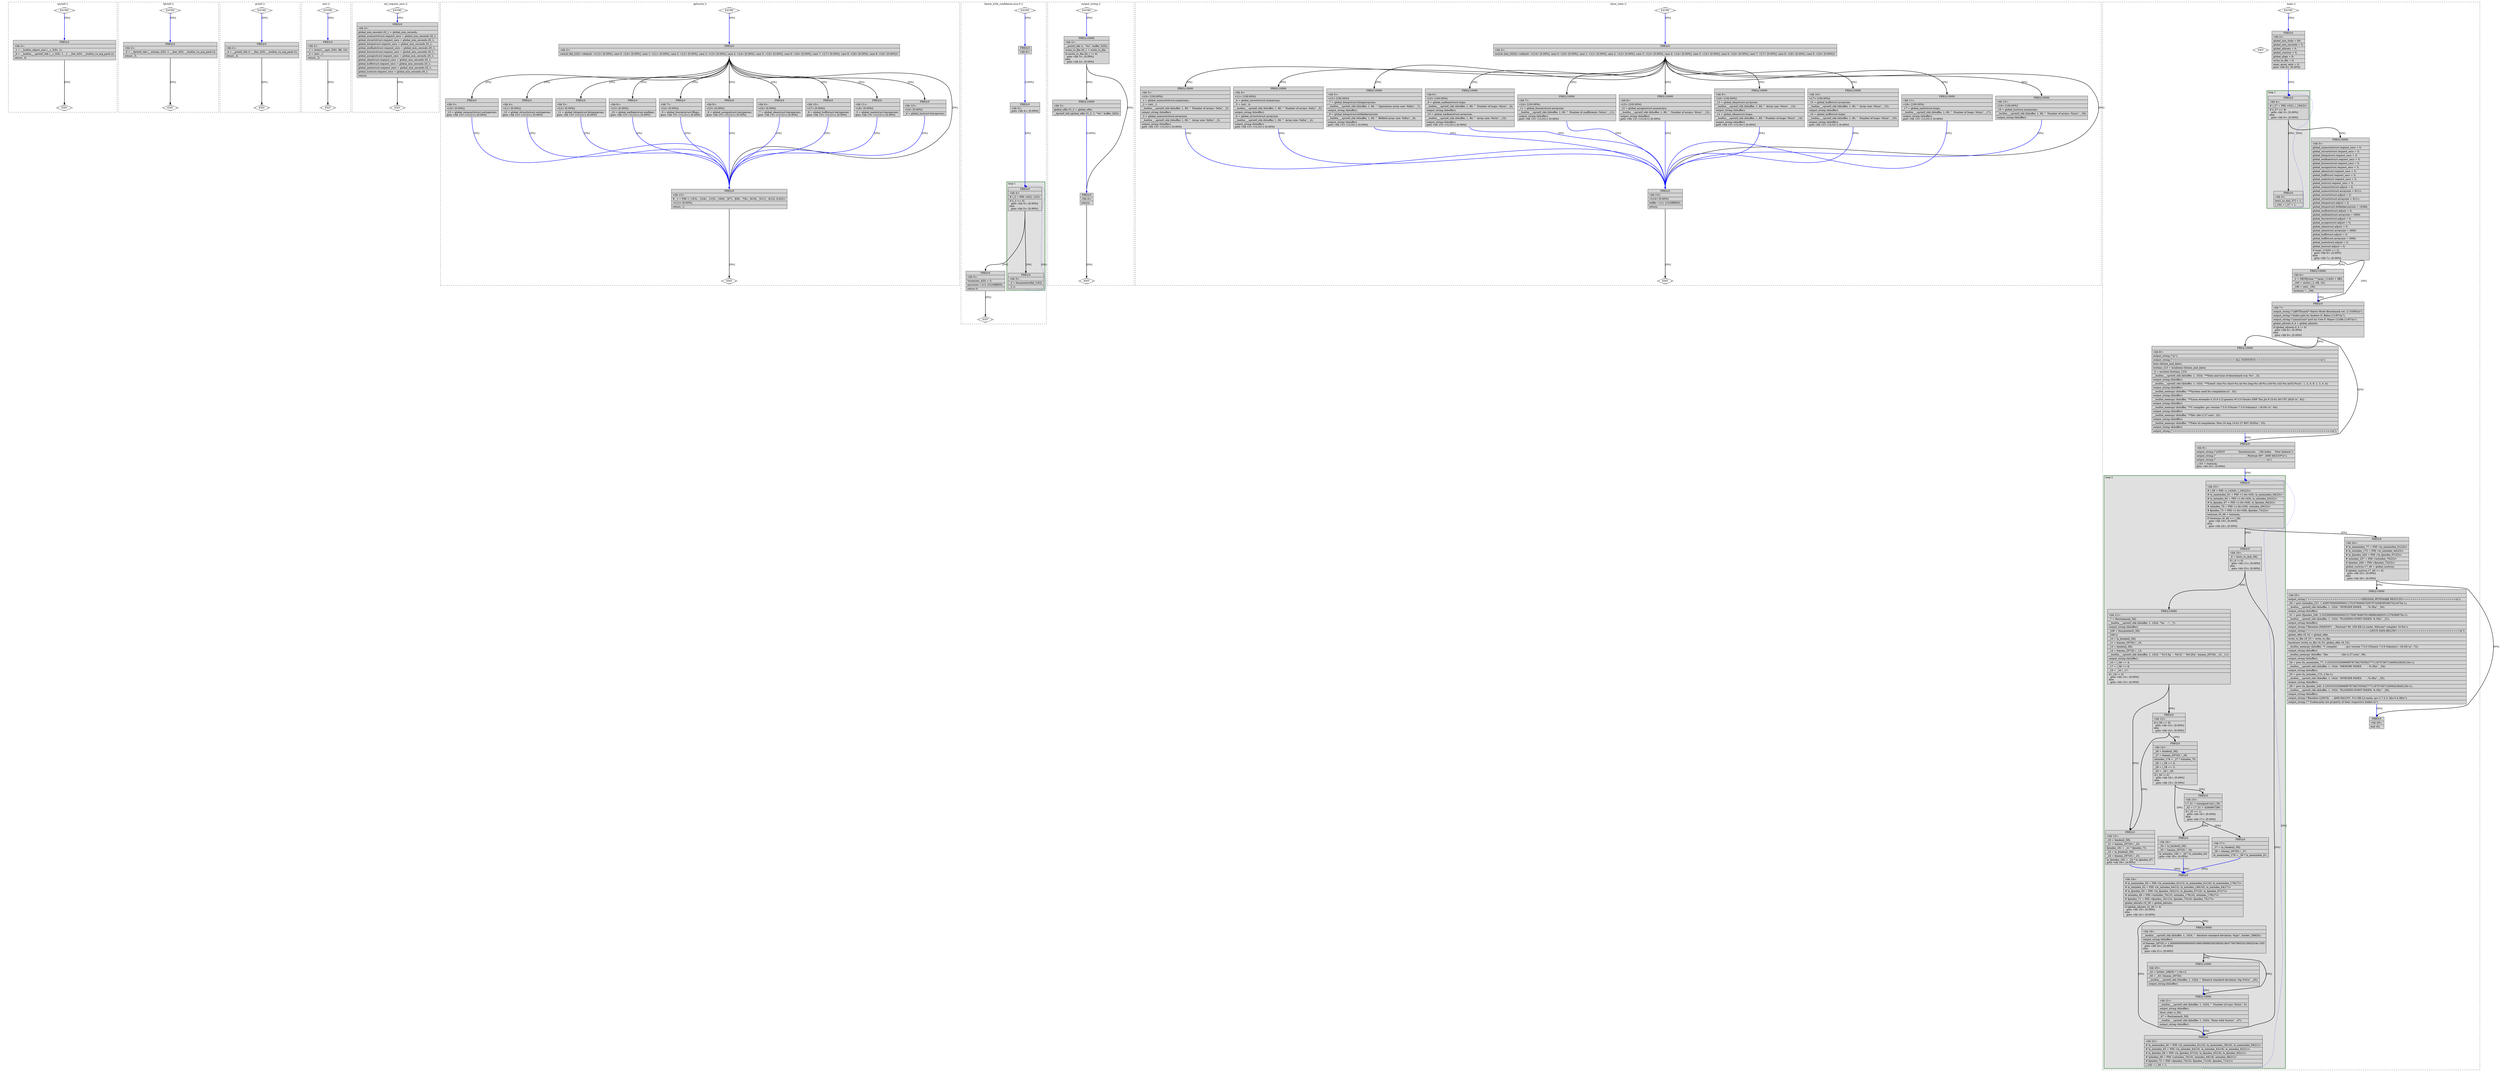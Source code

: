 digraph "nbench0.c.042t.eipa_sra" {
overlap=false;
subgraph "cluster_sprintf" {
	style="dashed";
	color="black";
	label="sprintf ()";
	fn_10_basic_block_0 [shape=Mdiamond,style=filled,fillcolor=white,label="ENTRY"];

	fn_10_basic_block_1 [shape=Mdiamond,style=filled,fillcolor=white,label="EXIT"];

	fn_10_basic_block_2 [shape=record,style=filled,fillcolor=lightgrey,label="{ FREQ:0 |\<bb\ 2\>:\l\
|_1\ =\ __builtin_object_size\ (__s_3(D),\ 1);\l\
|_6\ =\ __builtin___sprintf_chk\ (__s_3(D),\ 1,\ _1,\ __fmt_4(D),\ __builtin_va_arg_pack\ ());\l\
|return\ _6;\l\
}"];

	fn_10_basic_block_0:s -> fn_10_basic_block_2:n [style="solid,bold",color=blue,weight=100,constraint=true, label="[0%]"];
	fn_10_basic_block_2:s -> fn_10_basic_block_1:n [style="solid,bold",color=black,weight=10,constraint=true, label="[0%]"];
	fn_10_basic_block_0:s -> fn_10_basic_block_1:n [style="invis",constraint=true];
}
subgraph "cluster_fprintf" {
	style="dashed";
	color="black";
	label="fprintf ()";
	fn_14_basic_block_0 [shape=Mdiamond,style=filled,fillcolor=white,label="ENTRY"];

	fn_14_basic_block_1 [shape=Mdiamond,style=filled,fillcolor=white,label="EXIT"];

	fn_14_basic_block_2 [shape=record,style=filled,fillcolor=lightgrey,label="{ FREQ:0 |\<bb\ 2\>:\l\
|_5\ =\ __fprintf_chk\ (__stream_2(D),\ 1,\ __fmt_3(D),\ __builtin_va_arg_pack\ ());\l\
|return\ _5;\l\
}"];

	fn_14_basic_block_0:s -> fn_14_basic_block_2:n [style="solid,bold",color=blue,weight=100,constraint=true, label="[0%]"];
	fn_14_basic_block_2:s -> fn_14_basic_block_1:n [style="solid,bold",color=black,weight=10,constraint=true, label="[0%]"];
	fn_14_basic_block_0:s -> fn_14_basic_block_1:n [style="invis",constraint=true];
}
subgraph "cluster_printf" {
	style="dashed";
	color="black";
	label="printf ()";
	fn_15_basic_block_0 [shape=Mdiamond,style=filled,fillcolor=white,label="ENTRY"];

	fn_15_basic_block_1 [shape=Mdiamond,style=filled,fillcolor=white,label="EXIT"];

	fn_15_basic_block_2 [shape=record,style=filled,fillcolor=lightgrey,label="{ FREQ:0 |\<bb\ 2\>:\l\
|_4\ =\ __printf_chk\ (1,\ __fmt_2(D),\ __builtin_va_arg_pack\ ());\l\
|return\ _4;\l\
}"];

	fn_15_basic_block_0:s -> fn_15_basic_block_2:n [style="solid,bold",color=blue,weight=100,constraint=true, label="[0%]"];
	fn_15_basic_block_2:s -> fn_15_basic_block_1:n [style="solid,bold",color=black,weight=10,constraint=true, label="[0%]"];
	fn_15_basic_block_0:s -> fn_15_basic_block_1:n [style="invis",constraint=true];
}
subgraph "cluster_atoi" {
	style="dashed";
	color="black";
	label="atoi ()";
	fn_23_basic_block_0 [shape=Mdiamond,style=filled,fillcolor=white,label="ENTRY"];

	fn_23_basic_block_1 [shape=Mdiamond,style=filled,fillcolor=white,label="EXIT"];

	fn_23_basic_block_2 [shape=record,style=filled,fillcolor=lightgrey,label="{ FREQ:0 |\<bb\ 2\>:\l\
|_1\ =\ strtol\ (__nptr_3(D),\ 0B,\ 10);\l\
|_5\ =\ (int)\ _1;\l\
|return\ _5;\l\
}"];

	fn_23_basic_block_0:s -> fn_23_basic_block_2:n [style="solid,bold",color=blue,weight=100,constraint=true, label="[0%]"];
	fn_23_basic_block_2:s -> fn_23_basic_block_1:n [style="solid,bold",color=black,weight=10,constraint=true, label="[0%]"];
	fn_23_basic_block_0:s -> fn_23_basic_block_1:n [style="invis",constraint=true];
}
subgraph "cluster_set_request_secs" {
	style="dashed";
	color="black";
	label="set_request_secs ()";
	fn_60_basic_block_0 [shape=Mdiamond,style=filled,fillcolor=white,label="ENTRY"];

	fn_60_basic_block_1 [shape=Mdiamond,style=filled,fillcolor=white,label="EXIT"];

	fn_60_basic_block_2 [shape=record,style=filled,fillcolor=lightgrey,label="{ FREQ:0 |\<bb\ 2\>:\l\
|global_min_seconds.20_1\ =\ global_min_seconds;\l\
|global_numsortstruct.request_secs\ =\ global_min_seconds.20_1;\l\
|global_strsortstruct.request_secs\ =\ global_min_seconds.20_1;\l\
|global_bitopstruct.request_secs\ =\ global_min_seconds.20_1;\l\
|global_emfloatstruct.request_secs\ =\ global_min_seconds.20_1;\l\
|global_fourierstruct.request_secs\ =\ global_min_seconds.20_1;\l\
|global_assignstruct.request_secs\ =\ global_min_seconds.20_1;\l\
|global_ideastruct.request_secs\ =\ global_min_seconds.20_1;\l\
|global_huffstruct.request_secs\ =\ global_min_seconds.20_1;\l\
|global_nnetstruct.request_secs\ =\ global_min_seconds.20_1;\l\
|global_lustruct.request_secs\ =\ global_min_seconds.20_1;\l\
|return;\l\
}"];

	fn_60_basic_block_0:s -> fn_60_basic_block_2:n [style="solid,bold",color=blue,weight=100,constraint=true, label="[0%]"];
	fn_60_basic_block_2:s -> fn_60_basic_block_1:n [style="solid,bold",color=black,weight=10,constraint=true, label="[0%]"];
	fn_60_basic_block_0:s -> fn_60_basic_block_1:n [style="invis",constraint=true];
}
subgraph "cluster_getscore" {
	style="dashed";
	color="black";
	label="getscore ()";
	fn_63_basic_block_0 [shape=Mdiamond,style=filled,fillcolor=white,label="ENTRY"];

	fn_63_basic_block_1 [shape=Mdiamond,style=filled,fillcolor=white,label="EXIT"];

	fn_63_basic_block_2 [shape=record,style=filled,fillcolor=lightgrey,label="{ FREQ:0 |\<bb\ 2\>:\l\
|switch\ (fid_2(D))\ \<default:\ \<L12\>\ [0.00%],\ case\ 0:\ \<L0\>\ [0.00%],\ case\ 1:\ \<L1\>\ [0.00%],\ case\ 2:\ \<L2\>\ [0.00%],\ case\ 3:\ \<L3\>\ [0.00%],\ case\ 4:\ \<L4\>\ [0.00%],\ case\ 5:\ \<L5\>\ [0.00%],\ case\ 6:\ \<L6\>\ [0.00%],\ case\ 7:\ \<L7\>\ [0.00%],\ case\ 8:\ \<L8\>\ [0.00%],\ case\ 9:\ \<L9\>\ [0.00%]\>\l\
}"];

	fn_63_basic_block_3 [shape=record,style=filled,fillcolor=lightgrey,label="{ FREQ:0 |\<bb\ 3\>:\l\
|\<L0\>\ [0.00%]:\l\
|_13\ =\ global_numsortstruct.sortspersec;\l\
goto\ \<bb\ 13\>\ (\<L12\>);\ [0.00%]\l\
}"];

	fn_63_basic_block_4 [shape=record,style=filled,fillcolor=lightgrey,label="{ FREQ:0 |\<bb\ 4\>:\l\
|\<L1\>\ [0.00%]:\l\
|_12\ =\ global_strsortstruct.sortspersec;\l\
goto\ \<bb\ 13\>\ (\<L12\>);\ [0.00%]\l\
}"];

	fn_63_basic_block_5 [shape=record,style=filled,fillcolor=lightgrey,label="{ FREQ:0 |\<bb\ 5\>:\l\
|\<L2\>\ [0.00%]:\l\
|_11\ =\ global_bitopstruct.bitopspersec;\l\
goto\ \<bb\ 13\>\ (\<L12\>);\ [0.00%]\l\
}"];

	fn_63_basic_block_6 [shape=record,style=filled,fillcolor=lightgrey,label="{ FREQ:0 |\<bb\ 6\>:\l\
|\<L3\>\ [0.00%]:\l\
|_10\ =\ global_emfloatstruct.emflops;\l\
goto\ \<bb\ 13\>\ (\<L12\>);\ [0.00%]\l\
}"];

	fn_63_basic_block_7 [shape=record,style=filled,fillcolor=lightgrey,label="{ FREQ:0 |\<bb\ 7\>:\l\
|\<L4\>\ [0.00%]:\l\
|_9\ =\ global_fourierstruct.fflops;\l\
goto\ \<bb\ 13\>\ (\<L12\>);\ [0.00%]\l\
}"];

	fn_63_basic_block_8 [shape=record,style=filled,fillcolor=lightgrey,label="{ FREQ:0 |\<bb\ 8\>:\l\
|\<L5\>\ [0.00%]:\l\
|_8\ =\ global_assignstruct.iterspersec;\l\
goto\ \<bb\ 13\>\ (\<L12\>);\ [0.00%]\l\
}"];

	fn_63_basic_block_9 [shape=record,style=filled,fillcolor=lightgrey,label="{ FREQ:0 |\<bb\ 9\>:\l\
|\<L6\>\ [0.00%]:\l\
|_7\ =\ global_ideastruct.iterspersec;\l\
goto\ \<bb\ 13\>\ (\<L12\>);\ [0.00%]\l\
}"];

	fn_63_basic_block_10 [shape=record,style=filled,fillcolor=lightgrey,label="{ FREQ:0 |\<bb\ 10\>:\l\
|\<L7\>\ [0.00%]:\l\
|_6\ =\ global_huffstruct.iterspersec;\l\
goto\ \<bb\ 13\>\ (\<L12\>);\ [0.00%]\l\
}"];

	fn_63_basic_block_11 [shape=record,style=filled,fillcolor=lightgrey,label="{ FREQ:0 |\<bb\ 11\>:\l\
|\<L8\>\ [0.00%]:\l\
|_5\ =\ global_nnetstruct.iterspersec;\l\
goto\ \<bb\ 13\>\ (\<L12\>);\ [0.00%]\l\
}"];

	fn_63_basic_block_12 [shape=record,style=filled,fillcolor=lightgrey,label="{ FREQ:0 |\<bb\ 12\>:\l\
|\<L9\>\ [0.00%]:\l\
|_4\ =\ global_lustruct.iterspersec;\l\
}"];

	fn_63_basic_block_13 [shape=record,style=filled,fillcolor=lightgrey,label="{ FREQ:0 |\<bb\ 13\>:\l\
|#\ _1\ =\ PHI\ \<_13(3),\ _12(4),\ _11(5),\ _10(6),\ _9(7),\ _8(8),\ _7(9),\ _6(10),\ _5(11),\ _4(12),\ 0.0(2)\>\l\
|\<L12\>\ [0.00%]:\l\
|return\ _1;\l\
}"];

	fn_63_basic_block_0:s -> fn_63_basic_block_2:n [style="solid,bold",color=blue,weight=100,constraint=true, label="[0%]"];
	fn_63_basic_block_2:s -> fn_63_basic_block_13:n [style="solid,bold",color=black,weight=10,constraint=true, label="[0%]"];
	fn_63_basic_block_2:s -> fn_63_basic_block_3:n [style="solid,bold",color=black,weight=10,constraint=true, label="[0%]"];
	fn_63_basic_block_2:s -> fn_63_basic_block_4:n [style="solid,bold",color=black,weight=10,constraint=true, label="[0%]"];
	fn_63_basic_block_2:s -> fn_63_basic_block_5:n [style="solid,bold",color=black,weight=10,constraint=true, label="[0%]"];
	fn_63_basic_block_2:s -> fn_63_basic_block_6:n [style="solid,bold",color=black,weight=10,constraint=true, label="[0%]"];
	fn_63_basic_block_2:s -> fn_63_basic_block_7:n [style="solid,bold",color=black,weight=10,constraint=true, label="[0%]"];
	fn_63_basic_block_2:s -> fn_63_basic_block_8:n [style="solid,bold",color=black,weight=10,constraint=true, label="[0%]"];
	fn_63_basic_block_2:s -> fn_63_basic_block_9:n [style="solid,bold",color=black,weight=10,constraint=true, label="[0%]"];
	fn_63_basic_block_2:s -> fn_63_basic_block_10:n [style="solid,bold",color=black,weight=10,constraint=true, label="[0%]"];
	fn_63_basic_block_2:s -> fn_63_basic_block_11:n [style="solid,bold",color=black,weight=10,constraint=true, label="[0%]"];
	fn_63_basic_block_2:s -> fn_63_basic_block_12:n [style="solid,bold",color=black,weight=10,constraint=true, label="[0%]"];
	fn_63_basic_block_3:s -> fn_63_basic_block_13:n [style="solid,bold",color=blue,weight=100,constraint=true, label="[0%]"];
	fn_63_basic_block_4:s -> fn_63_basic_block_13:n [style="solid,bold",color=blue,weight=100,constraint=true, label="[0%]"];
	fn_63_basic_block_5:s -> fn_63_basic_block_13:n [style="solid,bold",color=blue,weight=100,constraint=true, label="[0%]"];
	fn_63_basic_block_6:s -> fn_63_basic_block_13:n [style="solid,bold",color=blue,weight=100,constraint=true, label="[0%]"];
	fn_63_basic_block_7:s -> fn_63_basic_block_13:n [style="solid,bold",color=blue,weight=100,constraint=true, label="[0%]"];
	fn_63_basic_block_8:s -> fn_63_basic_block_13:n [style="solid,bold",color=blue,weight=100,constraint=true, label="[0%]"];
	fn_63_basic_block_9:s -> fn_63_basic_block_13:n [style="solid,bold",color=blue,weight=100,constraint=true, label="[0%]"];
	fn_63_basic_block_10:s -> fn_63_basic_block_13:n [style="solid,bold",color=blue,weight=100,constraint=true, label="[0%]"];
	fn_63_basic_block_11:s -> fn_63_basic_block_13:n [style="solid,bold",color=blue,weight=100,constraint=true, label="[0%]"];
	fn_63_basic_block_12:s -> fn_63_basic_block_13:n [style="solid,bold",color=blue,weight=100,constraint=true, label="[0%]"];
	fn_63_basic_block_13:s -> fn_63_basic_block_1:n [style="solid,bold",color=black,weight=10,constraint=true, label="[0%]"];
	fn_63_basic_block_0:s -> fn_63_basic_block_1:n [style="invis",constraint=true];
}
subgraph "cluster_bench_with_confidence.isra.0" {
	style="dashed";
	color="black";
	label="bench_with_confidence.isra.0 ()";
	subgraph cluster_66_1 {
	style="filled";
	color="darkgreen";
	fillcolor="grey88";
	label="loop 1";
	labeljust=l;
	penwidth=2;
	fn_66_basic_block_4 [shape=record,style=filled,fillcolor=lightgrey,label="{ FREQ:0 |\<bb\ 4\>:\l\
|#\ i_3\ =\ PHI\ \<0(2),\ 1(3)\>\l\
|if\ (i_3\ \<=\ 0)\l\
\ \ goto\ \<bb\ 3\>;\ [0.00%]\l\
else\l\
\ \ goto\ \<bb\ 5\>;\ [0.00%]\l\
}"];

	fn_66_basic_block_3 [shape=record,style=filled,fillcolor=lightgrey,label="{ FREQ:0 |\<bb\ 3\>:\l\
|_2\ =\ funcpointer[fid_1(D)];\l\
|_2\ ();\l\
}"];

	}
	fn_66_basic_block_0 [shape=Mdiamond,style=filled,fillcolor=white,label="ENTRY"];

	fn_66_basic_block_1 [shape=Mdiamond,style=filled,fillcolor=white,label="EXIT"];

	fn_66_basic_block_6 [shape=record,style=filled,fillcolor=lightgrey,label="{ FREQ:0 |\<bb\ 6\>:\l\
}"];

	fn_66_basic_block_2 [shape=record,style=filled,fillcolor=lightgrey,label="{ FREQ:0 |\<bb\ 2\>:\l\
goto\ \<bb\ 4\>;\ [0.00%]\l\
}"];

	fn_66_basic_block_5 [shape=record,style=filled,fillcolor=lightgrey,label="{ FREQ:0 |\<bb\ 5\>:\l\
|*numtries_4(D)\ =\ 5;\l\
|myscores\ =\{v\}\ \{CLOBBER\};\l\
|return\ 0;\l\
}"];

	fn_66_basic_block_0:s -> fn_66_basic_block_6:n [style="solid,bold",color=blue,weight=100,constraint=true, label="[0%]"];
	fn_66_basic_block_6:s -> fn_66_basic_block_2:n [style="solid,bold",color=blue,weight=100,constraint=true, label="[100%]"];
	fn_66_basic_block_2:s -> fn_66_basic_block_4:n [style="solid,bold",color=blue,weight=100,constraint=true, label="[0%]"];
	fn_66_basic_block_3:s -> fn_66_basic_block_4:n [style="dotted,bold",color=blue,weight=10,constraint=false, label="[0%]"];
	fn_66_basic_block_4:s -> fn_66_basic_block_3:n [style="solid,bold",color=black,weight=10,constraint=true, label="[0%]"];
	fn_66_basic_block_4:s -> fn_66_basic_block_5:n [style="solid,bold",color=black,weight=10,constraint=true, label="[0%]"];
	fn_66_basic_block_5:s -> fn_66_basic_block_1:n [style="solid,bold",color=black,weight=10,constraint=true, label="[0%]"];
	fn_66_basic_block_0:s -> fn_66_basic_block_1:n [style="invis",constraint=true];
}
subgraph "cluster_output_string" {
	style="dashed";
	color="black";
	label="output_string ()";
	fn_64_basic_block_0 [shape=Mdiamond,style=filled,fillcolor=white,label="ENTRY"];

	fn_64_basic_block_1 [shape=Mdiamond,style=filled,fillcolor=white,label="EXIT"];

	fn_64_basic_block_2 [shape=record,style=filled,fillcolor=lightgrey,label="{ FREQ:10000 |\<bb\ 2\>:\l\
|__printf_chk\ (1,\ \"%s\",\ buffer_5(D));\l\
|write_to_file.30_1\ =\ write_to_file;\l\
|if\ (write_to_file.30_1\ !=\ 0)\l\
\ \ goto\ \<bb\ 3\>;\ [0.00%]\l\
else\l\
\ \ goto\ \<bb\ 4\>;\ [0.00%]\l\
}"];

	fn_64_basic_block_3 [shape=record,style=filled,fillcolor=lightgrey,label="{ FREQ:10000 |\<bb\ 3\>:\l\
|global_ofile.31_2\ =\ global_ofile;\l\
|__fprintf_chk\ (global_ofile.31_2,\ 1,\ \"%s\",\ buffer_5(D));\l\
}"];

	fn_64_basic_block_4 [shape=record,style=filled,fillcolor=lightgrey,label="{ FREQ:0 |\<bb\ 4\>:\l\
|return;\l\
}"];

	fn_64_basic_block_0:s -> fn_64_basic_block_2:n [style="solid,bold",color=blue,weight=100,constraint=true, label="[0%]"];
	fn_64_basic_block_2:s -> fn_64_basic_block_3:n [style="solid,bold",color=black,weight=10,constraint=true, label="[0%]"];
	fn_64_basic_block_2:s -> fn_64_basic_block_4:n [style="solid,bold",color=black,weight=10,constraint=true, label="[0%]"];
	fn_64_basic_block_3:s -> fn_64_basic_block_4:n [style="solid,bold",color=blue,weight=100,constraint=true, label="[100%]"];
	fn_64_basic_block_4:s -> fn_64_basic_block_1:n [style="solid,bold",color=black,weight=10,constraint=true, label="[0%]"];
	fn_64_basic_block_0:s -> fn_64_basic_block_1:n [style="invis",constraint=true];
}
subgraph "cluster_show_stats" {
	style="dashed";
	color="black";
	label="show_stats ()";
	fn_65_basic_block_0 [shape=Mdiamond,style=filled,fillcolor=white,label="ENTRY"];

	fn_65_basic_block_1 [shape=Mdiamond,style=filled,fillcolor=white,label="EXIT"];

	fn_65_basic_block_2 [shape=record,style=filled,fillcolor=lightgrey,label="{ FREQ:0 |\<bb\ 2\>:\l\
|switch\ (bid_20(D))\ \<default:\ \<L14\>\ [0.00%],\ case\ 0:\ \<L0\>\ [0.00%],\ case\ 1:\ \<L1\>\ [0.00%],\ case\ 2:\ \<L2\>\ [0.00%],\ case\ 3:\ \<L3\>\ [0.00%],\ case\ 4:\ \<L4\>\ [0.00%],\ case\ 5:\ \<L5\>\ [0.00%],\ case\ 6:\ \<L6\>\ [0.00%],\ case\ 7:\ \<L7\>\ [0.00%],\ case\ 8:\ \<L8\>\ [0.00%],\ case\ 9:\ \<L9\>\ [0.00%]\>\l\
}"];

	fn_65_basic_block_3 [shape=record,style=filled,fillcolor=lightgrey,label="{ FREQ:10000 |\<bb\ 3\>:\l\
|\<L0\>\ [100.00%]:\l\
|_1\ =\ global_numsortstruct.numarrays;\l\
|_2\ =\ (int)\ _1;\l\
|__builtin___sprintf_chk\ (&buffer,\ 1,\ 80,\ \"\ \ Number\ of\ arrays:\ %d\\n\",\ _2);\l\
|output_string\ (&buffer);\l\
|_3\ =\ global_numsortstruct.arraysize;\l\
|__builtin___sprintf_chk\ (&buffer,\ 1,\ 80,\ \"\ \ Array\ size:\ %ld\\n\",\ _3);\l\
|output_string\ (&buffer);\l\
goto\ \<bb\ 13\>\ (\<L14\>);\ [0.00%]\l\
}"];

	fn_65_basic_block_4 [shape=record,style=filled,fillcolor=lightgrey,label="{ FREQ:10000 |\<bb\ 4\>:\l\
|\<L1\>\ [100.00%]:\l\
|_4\ =\ global_strsortstruct.numarrays;\l\
|_5\ =\ (int)\ _4;\l\
|__builtin___sprintf_chk\ (&buffer,\ 1,\ 80,\ \"\ \ Number\ of\ arrays:\ %d\\n\",\ _5);\l\
|output_string\ (&buffer);\l\
|_6\ =\ global_strsortstruct.arraysize;\l\
|__builtin___sprintf_chk\ (&buffer,\ 1,\ 80,\ \"\ \ Array\ size:\ %ld\\n\",\ _6);\l\
|output_string\ (&buffer);\l\
goto\ \<bb\ 13\>\ (\<L14\>);\ [0.00%]\l\
}"];

	fn_65_basic_block_5 [shape=record,style=filled,fillcolor=lightgrey,label="{ FREQ:10000 |\<bb\ 5\>:\l\
|\<L2\>\ [100.00%]:\l\
|_7\ =\ global_bitopstruct.bitoparraysize;\l\
|__builtin___sprintf_chk\ (&buffer,\ 1,\ 80,\ \"\ \ Operations\ array\ size:\ %ld\\n\",\ _7);\l\
|output_string\ (&buffer);\l\
|_8\ =\ global_bitopstruct.bitfieldarraysize;\l\
|__builtin___sprintf_chk\ (&buffer,\ 1,\ 80,\ \"\ \ Bitfield\ array\ size:\ %ld\\n\",\ _8);\l\
|output_string\ (&buffer);\l\
goto\ \<bb\ 13\>\ (\<L14\>);\ [0.00%]\l\
}"];

	fn_65_basic_block_6 [shape=record,style=filled,fillcolor=lightgrey,label="{ FREQ:10000 |\<bb\ 6\>:\l\
|\<L3\>\ [100.00%]:\l\
|_9\ =\ global_emfloatstruct.loops;\l\
|__builtin___sprintf_chk\ (&buffer,\ 1,\ 80,\ \"\ \ Number\ of\ loops:\ %lu\\n\",\ _9);\l\
|output_string\ (&buffer);\l\
|_10\ =\ global_emfloatstruct.arraysize;\l\
|__builtin___sprintf_chk\ (&buffer,\ 1,\ 80,\ \"\ \ Array\ size:\ %lu\\n\",\ _10);\l\
|output_string\ (&buffer);\l\
goto\ \<bb\ 13\>\ (\<L14\>);\ [0.00%]\l\
}"];

	fn_65_basic_block_7 [shape=record,style=filled,fillcolor=lightgrey,label="{ FREQ:10000 |\<bb\ 7\>:\l\
|\<L4\>\ [100.00%]:\l\
|_11\ =\ global_fourierstruct.arraysize;\l\
|__builtin___sprintf_chk\ (&buffer,\ 1,\ 80,\ \"\ \ Number\ of\ coefficients:\ %lu\\n\",\ _11);\l\
|output_string\ (&buffer);\l\
goto\ \<bb\ 13\>\ (\<L14\>);\ [0.00%]\l\
}"];

	fn_65_basic_block_8 [shape=record,style=filled,fillcolor=lightgrey,label="{ FREQ:10000 |\<bb\ 8\>:\l\
|\<L5\>\ [100.00%]:\l\
|_12\ =\ global_assignstruct.numarrays;\l\
|__builtin___sprintf_chk\ (&buffer,\ 1,\ 80,\ \"\ \ Number\ of\ arrays:\ %lu\\n\",\ _12);\l\
|output_string\ (&buffer);\l\
goto\ \<bb\ 13\>\ (\<L14\>);\ [0.00%]\l\
}"];

	fn_65_basic_block_9 [shape=record,style=filled,fillcolor=lightgrey,label="{ FREQ:10000 |\<bb\ 9\>:\l\
|\<L6\>\ [100.00%]:\l\
|_13\ =\ global_ideastruct.arraysize;\l\
|__builtin___sprintf_chk\ (&buffer,\ 1,\ 80,\ \"\ \ Array\ size:\ %lu\\n\",\ _13);\l\
|output_string\ (&buffer);\l\
|_14\ =\ global_ideastruct.loops;\l\
|__builtin___sprintf_chk\ (&buffer,\ 1,\ 80,\ \"\ Number\ of\ loops:\ %lu\\n\",\ _14);\l\
|output_string\ (&buffer);\l\
goto\ \<bb\ 13\>\ (\<L14\>);\ [0.00%]\l\
}"];

	fn_65_basic_block_10 [shape=record,style=filled,fillcolor=lightgrey,label="{ FREQ:10000 |\<bb\ 10\>:\l\
|\<L7\>\ [100.00%]:\l\
|_15\ =\ global_huffstruct.arraysize;\l\
|__builtin___sprintf_chk\ (&buffer,\ 1,\ 80,\ \"\ \ Array\ size:\ %lu\\n\",\ _15);\l\
|output_string\ (&buffer);\l\
|_16\ =\ global_huffstruct.loops;\l\
|__builtin___sprintf_chk\ (&buffer,\ 1,\ 80,\ \"\ \ Number\ of\ loops:\ %lu\\n\",\ _16);\l\
|output_string\ (&buffer);\l\
goto\ \<bb\ 13\>\ (\<L14\>);\ [0.00%]\l\
}"];

	fn_65_basic_block_11 [shape=record,style=filled,fillcolor=lightgrey,label="{ FREQ:10000 |\<bb\ 11\>:\l\
|\<L8\>\ [100.00%]:\l\
|_17\ =\ global_nnetstruct.loops;\l\
|__builtin___sprintf_chk\ (&buffer,\ 1,\ 80,\ \"\ \ Number\ of\ loops:\ %lu\\n\",\ _17);\l\
|output_string\ (&buffer);\l\
goto\ \<bb\ 13\>\ (\<L14\>);\ [0.00%]\l\
}"];

	fn_65_basic_block_12 [shape=record,style=filled,fillcolor=lightgrey,label="{ FREQ:10000 |\<bb\ 12\>:\l\
|\<L9\>\ [100.00%]:\l\
|_18\ =\ global_lustruct.numarrays;\l\
|__builtin___sprintf_chk\ (&buffer,\ 1,\ 80,\ \"\ \ Number\ of\ arrays:\ %lu\\n\",\ _18);\l\
|output_string\ (&buffer);\l\
}"];

	fn_65_basic_block_13 [shape=record,style=filled,fillcolor=lightgrey,label="{ FREQ:0 |\<bb\ 13\>:\l\
|\<L14\>\ [0.00%]:\l\
|buffer\ =\{v\}\ \{CLOBBER\};\l\
|return;\l\
}"];

	fn_65_basic_block_0:s -> fn_65_basic_block_2:n [style="solid,bold",color=blue,weight=100,constraint=true, label="[0%]"];
	fn_65_basic_block_2:s -> fn_65_basic_block_13:n [style="solid,bold",color=black,weight=10,constraint=true, label="[0%]"];
	fn_65_basic_block_2:s -> fn_65_basic_block_3:n [style="solid,bold",color=black,weight=10,constraint=true, label="[0%]"];
	fn_65_basic_block_2:s -> fn_65_basic_block_4:n [style="solid,bold",color=black,weight=10,constraint=true, label="[0%]"];
	fn_65_basic_block_2:s -> fn_65_basic_block_5:n [style="solid,bold",color=black,weight=10,constraint=true, label="[0%]"];
	fn_65_basic_block_2:s -> fn_65_basic_block_6:n [style="solid,bold",color=black,weight=10,constraint=true, label="[0%]"];
	fn_65_basic_block_2:s -> fn_65_basic_block_7:n [style="solid,bold",color=black,weight=10,constraint=true, label="[0%]"];
	fn_65_basic_block_2:s -> fn_65_basic_block_8:n [style="solid,bold",color=black,weight=10,constraint=true, label="[0%]"];
	fn_65_basic_block_2:s -> fn_65_basic_block_9:n [style="solid,bold",color=black,weight=10,constraint=true, label="[0%]"];
	fn_65_basic_block_2:s -> fn_65_basic_block_10:n [style="solid,bold",color=black,weight=10,constraint=true, label="[0%]"];
	fn_65_basic_block_2:s -> fn_65_basic_block_11:n [style="solid,bold",color=black,weight=10,constraint=true, label="[0%]"];
	fn_65_basic_block_2:s -> fn_65_basic_block_12:n [style="solid,bold",color=black,weight=10,constraint=true, label="[0%]"];
	fn_65_basic_block_3:s -> fn_65_basic_block_13:n [style="solid,bold",color=blue,weight=100,constraint=true, label="[0%]"];
	fn_65_basic_block_4:s -> fn_65_basic_block_13:n [style="solid,bold",color=blue,weight=100,constraint=true, label="[0%]"];
	fn_65_basic_block_5:s -> fn_65_basic_block_13:n [style="solid,bold",color=blue,weight=100,constraint=true, label="[0%]"];
	fn_65_basic_block_6:s -> fn_65_basic_block_13:n [style="solid,bold",color=blue,weight=100,constraint=true, label="[0%]"];
	fn_65_basic_block_7:s -> fn_65_basic_block_13:n [style="solid,bold",color=blue,weight=100,constraint=true, label="[0%]"];
	fn_65_basic_block_8:s -> fn_65_basic_block_13:n [style="solid,bold",color=blue,weight=100,constraint=true, label="[0%]"];
	fn_65_basic_block_9:s -> fn_65_basic_block_13:n [style="solid,bold",color=blue,weight=100,constraint=true, label="[0%]"];
	fn_65_basic_block_10:s -> fn_65_basic_block_13:n [style="solid,bold",color=blue,weight=100,constraint=true, label="[0%]"];
	fn_65_basic_block_11:s -> fn_65_basic_block_13:n [style="solid,bold",color=blue,weight=100,constraint=true, label="[0%]"];
	fn_65_basic_block_12:s -> fn_65_basic_block_13:n [style="solid,bold",color=blue,weight=100,constraint=true, label="[0%]"];
	fn_65_basic_block_13:s -> fn_65_basic_block_1:n [style="solid,bold",color=black,weight=10,constraint=true, label="[0%]"];
	fn_65_basic_block_0:s -> fn_65_basic_block_1:n [style="invis",constraint=true];
}
subgraph "cluster_main" {
	style="dashed";
	color="black";
	label="main ()";
	subgraph cluster_54_2 {
	style="filled";
	color="darkgreen";
	fillcolor="grey88";
	label="loop 2";
	labeljust=l;
	penwidth=2;
	fn_54_basic_block_23 [shape=record,style=filled,fillcolor=lightgrey,label="{ FREQ:0 |\<bb\ 23\>:\l\
|#\ i_58\ =\ PHI\ \<i_143(9),\ i_192(22)\>\l\
|#\ lx_memindex_61\ =\ PHI\ \<1.0e+0(9),\ lx_memindex_60(22)\>\l\
|#\ lx_intindex_64\ =\ PHI\ \<1.0e+0(9),\ lx_intindex_63(22)\>\l\
|#\ lx_fpindex_67\ =\ PHI\ \<1.0e+0(9),\ lx_fpindex_66(22)\>\l\
|#\ intindex_70\ =\ PHI\ \<1.0e+0(9),\ intindex_69(22)\>\l\
|#\ fpindex_73\ =\ PHI\ \<1.0e+0(9),\ fpindex_72(22)\>\l\
|testnum.16_48\ =\ testnum;\l\
|if\ (testnum.16_48\ \>=\ i_58)\l\
\ \ goto\ \<bb\ 10\>;\ [0.00%]\l\
else\l\
\ \ goto\ \<bb\ 24\>;\ [0.00%]\l\
}"];

	fn_54_basic_block_10 [shape=record,style=filled,fillcolor=lightgrey,label="{ FREQ:0 |\<bb\ 10\>:\l\
|_6\ =\ tests_to_do[i_58];\l\
|if\ (_6\ !=\ 0)\l\
\ \ goto\ \<bb\ 11\>;\ [0.00%]\l\
else\l\
\ \ goto\ \<bb\ 22\>;\ [0.00%]\l\
}"];

	fn_54_basic_block_11 [shape=record,style=filled,fillcolor=lightgrey,label="{ FREQ:10000 |\<bb\ 11\>:\l\
|_7\ =\ ftestnames[i_58];\l\
|__builtin___sprintf_chk\ (&buffer,\ 1,\ 1024,\ \"%s\ \ \ \ :\",\ _7);\l\
|output_string\ (&buffer);\l\
|_238\ =\ funcpointer[i_58];\l\
|_238\ ();\l\
|_10\ =\ lx_bindex[i_58];\l\
|_11\ =\ bmean_297(D)\ /\ _10;\l\
|_13\ =\ bindex[i_58];\l\
|_14\ =\ bmean_297(D)\ /\ _13;\l\
|__builtin___sprintf_chk\ (&buffer,\ 1,\ 1024,\ \"\ %15.5g\ \ :\ \ %9.2f\ \ :\ \ %9.2f\\n\",\ bmean_297(D),\ _14,\ _11);\l\
|output_string\ (&buffer);\l\
|_16\ =\ i_58\ ==\ 4;\l\
|_17\ =\ i_58\ ==\ 8;\l\
|_18\ =\ _16\ \|\ _17;\l\
|if\ (_18\ !=\ 0)\l\
\ \ goto\ \<bb\ 13\>;\ [0.00%]\l\
else\l\
\ \ goto\ \<bb\ 12\>;\ [0.00%]\l\
}"];

	fn_54_basic_block_22 [shape=record,style=filled,fillcolor=lightgrey,label="{ FREQ:0 |\<bb\ 22\>:\l\
|#\ lx_memindex_60\ =\ PHI\ \<lx_memindex_61(10),\ lx_memindex_59(18),\ lx_memindex_59(21)\>\l\
|#\ lx_intindex_63\ =\ PHI\ \<lx_intindex_64(10),\ lx_intindex_62(18),\ lx_intindex_62(21)\>\l\
|#\ lx_fpindex_66\ =\ PHI\ \<lx_fpindex_67(10),\ lx_fpindex_65(18),\ lx_fpindex_65(21)\>\l\
|#\ intindex_69\ =\ PHI\ \<intindex_70(10),\ intindex_68(18),\ intindex_68(21)\>\l\
|#\ fpindex_72\ =\ PHI\ \<fpindex_73(10),\ fpindex_71(18),\ fpindex_71(21)\>\l\
|i_192\ =\ i_58\ +\ 1;\l\
}"];

	fn_54_basic_block_13 [shape=record,style=filled,fillcolor=lightgrey,label="{ FREQ:0 |\<bb\ 13\>:\l\
|_20\ =\ bindex[i_58];\l\
|_21\ =\ bmean_297(D)\ /\ _20;\l\
|fpindex_181\ =\ _21\ *\ fpindex_73;\l\
|_23\ =\ lx_bindex[i_58];\l\
|_24\ =\ bmean_297(D)\ /\ _23;\l\
|lx_fpindex_182\ =\ _24\ *\ lx_fpindex_67;\l\
goto\ \<bb\ 18\>;\ [0.00%]\l\
}"];

	fn_54_basic_block_12 [shape=record,style=filled,fillcolor=lightgrey,label="{ FREQ:0 |\<bb\ 12\>:\l\
|if\ (i_58\ ==\ 9)\l\
\ \ goto\ \<bb\ 13\>;\ [0.00%]\l\
else\l\
\ \ goto\ \<bb\ 14\>;\ [0.00%]\l\
}"];

	fn_54_basic_block_18 [shape=record,style=filled,fillcolor=lightgrey,label="{ FREQ:0 |\<bb\ 18\>:\l\
|#\ lx_memindex_59\ =\ PHI\ \<lx_memindex_61(13),\ lx_memindex_61(16),\ lx_memindex_179(17)\>\l\
|#\ lx_intindex_62\ =\ PHI\ \<lx_intindex_64(13),\ lx_intindex_180(16),\ lx_intindex_64(17)\>\l\
|#\ lx_fpindex_65\ =\ PHI\ \<lx_fpindex_182(13),\ lx_fpindex_67(16),\ lx_fpindex_67(17)\>\l\
|#\ intindex_68\ =\ PHI\ \<intindex_70(13),\ intindex_178(16),\ intindex_178(17)\>\l\
|#\ fpindex_71\ =\ PHI\ \<fpindex_181(13),\ fpindex_73(16),\ fpindex_73(17)\>\l\
|global_allstats.10_39\ =\ global_allstats;\l\
|if\ (global_allstats.10_39\ !=\ 0)\l\
\ \ goto\ \<bb\ 19\>;\ [0.00%]\l\
else\l\
\ \ goto\ \<bb\ 22\>;\ [0.00%]\l\
}"];

	fn_54_basic_block_14 [shape=record,style=filled,fillcolor=lightgrey,label="{ FREQ:0 |\<bb\ 14\>:\l\
|_26\ =\ bindex[i_58];\l\
|_27\ =\ bmean_297(D)\ /\ _26;\l\
|intindex_178\ =\ _27\ *\ intindex_70;\l\
|_28\ =\ i_58\ ==\ 0;\l\
|_29\ =\ i_58\ ==\ 3;\l\
|_30\ =\ _28\ \|\ _29;\l\
|if\ (_30\ !=\ 0)\l\
\ \ goto\ \<bb\ 16\>;\ [0.00%]\l\
else\l\
\ \ goto\ \<bb\ 15\>;\ [0.00%]\l\
}"];

	fn_54_basic_block_19 [shape=record,style=filled,fillcolor=lightgrey,label="{ FREQ:10000 |\<bb\ 19\>:\l\
|__builtin___sprintf_chk\ (&buffer,\ 1,\ 1024,\ \"\ \ Absolute\ standard\ deviation:\ %g\\n\",\ bstdev_298(D));\l\
|output_string\ (&buffer);\l\
|if\ (bmean_297(D)\ \>\ 1.00000000000000001999189980260288361964776078853415942018e-100)\l\
\ \ goto\ \<bb\ 20\>;\ [0.00%]\l\
else\l\
\ \ goto\ \<bb\ 21\>;\ [0.00%]\l\
}"];

	fn_54_basic_block_16 [shape=record,style=filled,fillcolor=lightgrey,label="{ FREQ:0 |\<bb\ 16\>:\l\
|_34\ =\ lx_bindex[i_58];\l\
|_35\ =\ bmean_297(D)\ /\ _34;\l\
|lx_intindex_180\ =\ _35\ *\ lx_intindex_64;\l\
goto\ \<bb\ 18\>;\ [0.00%]\l\
}"];

	fn_54_basic_block_15 [shape=record,style=filled,fillcolor=lightgrey,label="{ FREQ:0 |\<bb\ 15\>:\l\
|i.7_31\ =\ (unsigned\ int)\ i_58;\l\
|_32\ =\ i.7_31\ +\ 4294967290;\l\
|if\ (_32\ \<=\ 1)\l\
\ \ goto\ \<bb\ 16\>;\ [0.00%]\l\
else\l\
\ \ goto\ \<bb\ 17\>;\ [0.00%]\l\
}"];

	fn_54_basic_block_20 [shape=record,style=filled,fillcolor=lightgrey,label="{ FREQ:10000 |\<bb\ 20\>:\l\
|_43\ =\ bstdev_298(D)\ *\ 1.0e+2;\l\
|_45\ =\ _43\ /\ bmean_297(D);\l\
|__builtin___sprintf_chk\ (&buffer,\ 1,\ 1024,\ \"\ \ Relative\ standard\ deviation:\ %g\ %%\\n\",\ _45);\l\
|output_string\ (&buffer);\l\
}"];

	fn_54_basic_block_21 [shape=record,style=filled,fillcolor=lightgrey,label="{ FREQ:10000 |\<bb\ 21\>:\l\
|__builtin___sprintf_chk\ (&buffer,\ 1,\ 1024,\ \"\ \ Number\ of\ runs:\ %lu\\n\",\ 5);\l\
|output_string\ (&buffer);\l\
|show_stats\ (i_58);\l\
|_47\ =\ ftestnames[i_58];\l\
|__builtin___sprintf_chk\ (&buffer,\ 1,\ 1024,\ \"Done\ with\ %s\\n\\n\",\ _47);\l\
|output_string\ (&buffer);\l\
}"];

	fn_54_basic_block_17 [shape=record,style=filled,fillcolor=lightgrey,label="{ FREQ:0 |\<bb\ 17\>:\l\
|_37\ =\ lx_bindex[i_58];\l\
|_38\ =\ bmean_297(D)\ /\ _37;\l\
|lx_memindex_179\ =\ _38\ *\ lx_memindex_61;\l\
}"];

	}
	subgraph cluster_54_1 {
	style="filled";
	color="darkgreen";
	fillcolor="grey88";
	label="loop 1";
	labeljust=l;
	penwidth=2;
	fn_54_basic_block_4 [shape=record,style=filled,fillcolor=lightgrey,label="{ FREQ:0 |\<bb\ 4\>:\l\
|#\ i_57\ =\ PHI\ \<0(2),\ i_194(3)\>\l\
|if\ (i_57\ \<=\ 9)\l\
\ \ goto\ \<bb\ 3\>;\ [0.00%]\l\
else\l\
\ \ goto\ \<bb\ 5\>;\ [0.00%]\l\
}"];

	fn_54_basic_block_3 [shape=record,style=filled,fillcolor=lightgrey,label="{ FREQ:0 |\<bb\ 3\>:\l\
|tests_to_do[i_57]\ =\ 1;\l\
|i_194\ =\ i_57\ +\ 1;\l\
}"];

	}
	fn_54_basic_block_0 [shape=Mdiamond,style=filled,fillcolor=white,label="ENTRY"];

	fn_54_basic_block_1 [shape=Mdiamond,style=filled,fillcolor=white,label="EXIT"];

	fn_54_basic_block_2 [shape=record,style=filled,fillcolor=lightgrey,label="{ FREQ:0 |\<bb\ 2\>:\l\
|global_min_ticks\ =\ 60;\l\
|global_min_seconds\ =\ 5;\l\
|global_allstats\ =\ 0;\l\
|global_custrun\ =\ 0;\l\
|global_align\ =\ 8;\l\
|write_to_file\ =\ 0;\l\
|mem_array_ents\ =\ 0;\l\
goto\ \<bb\ 4\>;\ [0.00%]\l\
}"];

	fn_54_basic_block_5 [shape=record,style=filled,fillcolor=lightgrey,label="{ FREQ:10000 |\<bb\ 5\>:\l\
|global_numsortstruct.request_secs\ =\ 5;\l\
|global_strsortstruct.request_secs\ =\ 5;\l\
|global_bitopstruct.request_secs\ =\ 5;\l\
|global_emfloatstruct.request_secs\ =\ 5;\l\
|global_fourierstruct.request_secs\ =\ 5;\l\
|global_assignstruct.request_secs\ =\ 5;\l\
|global_ideastruct.request_secs\ =\ 5;\l\
|global_huffstruct.request_secs\ =\ 5;\l\
|global_nnetstruct.request_secs\ =\ 5;\l\
|global_lustruct.request_secs\ =\ 5;\l\
|global_numsortstruct.adjust\ =\ 0;\l\
|global_numsortstruct.arraysize\ =\ 8111;\l\
|global_strsortstruct.adjust\ =\ 0;\l\
|global_strsortstruct.arraysize\ =\ 8111;\l\
|global_bitopstruct.adjust\ =\ 0;\l\
|global_bitopstruct.bitfieldarraysize\ =\ 16384;\l\
|global_emfloatstruct.adjust\ =\ 0;\l\
|global_emfloatstruct.arraysize\ =\ 3000;\l\
|global_fourierstruct.adjust\ =\ 0;\l\
|global_assignstruct.adjust\ =\ 0;\l\
|global_ideastruct.adjust\ =\ 0;\l\
|global_ideastruct.arraysize\ =\ 4000;\l\
|global_huffstruct.adjust\ =\ 0;\l\
|global_huffstruct.arraysize\ =\ 5000;\l\
|global_nnetstruct.adjust\ =\ 0;\l\
|global_lustruct.adjust\ =\ 0;\l\
|if\ (argc_113(D)\ ==\ 2)\l\
\ \ goto\ \<bb\ 6\>;\ [0.00%]\l\
else\l\
\ \ goto\ \<bb\ 7\>;\ [0.00%]\l\
}"];

	fn_54_basic_block_6 [shape=record,style=filled,fillcolor=lightgrey,label="{ FREQ:10000 |\<bb\ 6\>:\l\
|_2\ =\ MEM[(char\ *\ *)argv_114(D)\ +\ 8B];\l\
|_195\ =\ strtol\ (_2,\ 0B,\ 10);\l\
|_196\ =\ (int)\ _195;\l\
|testnum\ =\ _196;\l\
}"];

	fn_54_basic_block_7 [shape=record,style=filled,fillcolor=lightgrey,label="{ FREQ:0 |\<bb\ 7\>:\l\
|output_string\ (\"\\nBYTEmark*\ Native\ Mode\ Benchmark\ ver.\ 2\ (10/95)\\n\");\l\
|output_string\ (\"Index-split\ by\ Andrew\ D.\ Balsa\ (11/97)\\n\");\l\
|output_string\ (\"Linux/Unix*\ port\ by\ Uwe\ F.\ Mayer\ (12/96,11/97)\\n\");\l\
|global_allstats.0_4\ =\ global_allstats;\l\
|if\ (global_allstats.0_4\ !=\ 0)\l\
\ \ goto\ \<bb\ 8\>;\ [0.00%]\l\
else\l\
\ \ goto\ \<bb\ 9\>;\ [0.00%]\l\
}"];

	fn_54_basic_block_8 [shape=record,style=filled,fillcolor=lightgrey,label="{ FREQ:10000 |\<bb\ 8\>:\l\
|output_string\ (\"\\n\");\l\
|output_string\ (\"==============================\ ALL\ STATISTICS\ ===============================\\n\");\l\
|time\ (&time_and_date);\l\
|loctime_123\ =\ localtime\ (&time_and_date);\l\
|_5\ =\ asctime\ (loctime_123);\l\
|__builtin___sprintf_chk\ (&buffer,\ 1,\ 1024,\ \"**Date\ and\ time\ of\ benchmark\ run:\ %s\",\ _5);\l\
|output_string\ (&buffer);\l\
|__builtin___sprintf_chk\ (&buffer,\ 1,\ 1024,\ \"**Sizeof:\ char:%u\ short:%u\ int:%u\ long:%u\ u8:%u\ u16:%u\ u32:%u\ int32:%u\\n\",\ 1,\ 2,\ 4,\ 8,\ 1,\ 2,\ 4,\ 4);\l\
|output_string\ (&buffer);\l\
|__builtin_memcpy\ (&buffer,\ \"**System\ used\ for\ compilation:\\n\",\ 32);\l\
|output_string\ (&buffer);\l\
|__builtin_memcpy\ (&buffer,\ \"**Linux\ elvenado\ 4.15.0-112-generic\ #113-Ubuntu\ SMP\ Thu\ Jul\ 9\ 23:41:39\ UTC\ 2020\ \\n\",\ 82);\l\
|output_string\ (&buffer);\l\
|__builtin_memcpy\ (&buffer,\ \"**C\ compiler:\ gcc\ version\ 7.5.0\ (Ubuntu\ 7.5.0-3ubuntu1~18.04)\ \\n\",\ 64);\l\
|output_string\ (&buffer);\l\
|__builtin_memcpy\ (&buffer,\ \"**libc:\ libc-2.27.so\\n\",\ 22);\l\
|output_string\ (&buffer);\l\
|__builtin_memcpy\ (&buffer,\ \"**Date\ of\ compilation:\ Mon\ 24\ Aug\ 10:41:27\ BST\ 2020\\n\",\ 53);\l\
|output_string\ (&buffer);\l\
|output_string\ (\"=============================================================================\\n\");\l\
}"];

	fn_54_basic_block_9 [shape=record,style=filled,fillcolor=lightgrey,label="{ FREQ:0 |\<bb\ 9\>:\l\
|output_string\ (\"\\nTEST\ \ \ \ \ \ \ \ \ \ \ \ \ \ \ \ :\ Iterations/sec.\ \ :\ Old\ Index\ \ \ :\ New\ Index\\n\");\l\
|output_string\ (\"\ \ \ \ \ \ \ \ \ \ \ \ \ \ \ \ \ \ \ \ :\ \ \ \ \ \ \ \ \ \ \ \ \ \ \ \ \ \ :\ Pentium\ 90*\ :\ AMD\ K6/233*\\n\");\l\
|output_string\ (\"--------------------:------------------:-------------:------------\\n\");\l\
|i_143\ =\ testnum;\l\
goto\ \<bb\ 23\>;\ [0.00%]\l\
}"];

	fn_54_basic_block_24 [shape=record,style=filled,fillcolor=lightgrey,label="{ FREQ:0 |\<bb\ 24\>:\l\
|#\ lx_memindex_77\ =\ PHI\ \<lx_memindex_61(23)\>\l\
|#\ lx_intindex_173\ =\ PHI\ \<lx_intindex_64(23)\>\l\
|#\ lx_fpindex_240\ =\ PHI\ \<lx_fpindex_67(23)\>\l\
|#\ intindex_237\ =\ PHI\ \<intindex_70(23)\>\l\
|#\ fpindex_206\ =\ PHI\ \<fpindex_73(23)\>\l\
|global_custrun.17_49\ =\ global_custrun;\l\
|if\ (global_custrun.17_49\ ==\ 0)\l\
\ \ goto\ \<bb\ 25\>;\ [0.00%]\l\
else\l\
\ \ goto\ \<bb\ 26\>;\ [0.00%]\l\
}"];

	fn_54_basic_block_25 [shape=record,style=filled,fillcolor=lightgrey,label="{ FREQ:10000 |\<bb\ 25\>:\l\
|output_string\ (\"==========================ORIGINAL\ BYTEMARK\ RESULTS==========================\\n\");\l\
|_50\ =\ pow\ (intindex_237,\ 1.428570000000000117523768494720570743083953857421875e-1);\l\
|__builtin___sprintf_chk\ (&buffer,\ 1,\ 1024,\ \"INTEGER\ INDEX\ \ \ \ \ \ \ :\ %.3f\\n\",\ _50);\l\
|output_string\ (&buffer);\l\
|_51\ =\ pow\ (fpindex_206,\ 3.3333000000000001517008740847813896834850311279296875e-1);\l\
|__builtin___sprintf_chk\ (&buffer,\ 1,\ 1024,\ \"FLOATING-POINT\ INDEX:\ %.3f\\n\",\ _51);\l\
|output_string\ (&buffer);\l\
|output_string\ (\"Baseline\ (MSDOS*)\ \ \ :\ Pentium*\ 90,\ 256\ KB\ L2-cache,\ Watcom*\ compiler\ 10.0\\n\");\l\
|output_string\ (\"==============================LINUX\ DATA\ BELOW===============================\\n\");\l\
|global_ofile.18_52\ =\ global_ofile;\l\
|write_to_file.19_53\ =\ write_to_file;\l\
|hardware\ (write_to_file.19_53,\ global_ofile.18_52);\l\
|__builtin_memcpy\ (&buffer,\ \"C\ compiler\ \ \ \ \ \ \ \ \ \ :\ gcc\ version\ 7.5.0\ (Ubuntu\ 7.5.0-3ubuntu1~18.04)\ \\n\",\ 72);\l\
|output_string\ (&buffer);\l\
|__builtin_memcpy\ (&buffer,\ \"libc\ \ \ \ \ \ \ \ \ \ \ \ \ \ \ \ :\ libc-2.27.so\\n\",\ 36);\l\
|output_string\ (&buffer);\l\
|_54\ =\ pow\ (lx_memindex_77,\ 3.33333333299999978738270556277711875736713409423828125e-1);\l\
|__builtin___sprintf_chk\ (&buffer,\ 1,\ 1024,\ \"MEMORY\ INDEX\ \ \ \ \ \ \ \ :\ %.3f\\n\",\ _54);\l\
|output_string\ (&buffer);\l\
|_55\ =\ pow\ (lx_intindex_173,\ 2.5e-1);\l\
|__builtin___sprintf_chk\ (&buffer,\ 1,\ 1024,\ \"INTEGER\ INDEX\ \ \ \ \ \ \ :\ %.3f\\n\",\ _55);\l\
|output_string\ (&buffer);\l\
|_56\ =\ pow\ (lx_fpindex_240,\ 3.33333333299999978738270556277711875736713409423828125e-1);\l\
|__builtin___sprintf_chk\ (&buffer,\ 1,\ 1024,\ \"FLOATING-POINT\ INDEX:\ %.3f\\n\",\ _56);\l\
|output_string\ (&buffer);\l\
|output_string\ (\"Baseline\ (LINUX)\ \ \ \ :\ AMD\ K6/233*,\ 512\ KB\ L2-cache,\ gcc\ 2.7.2.3,\ libc-5.4.38\\n\");\l\
|output_string\ (\"*\ Trademarks\ are\ property\ of\ their\ respective\ holder.\\n\");\l\
}"];

	fn_54_basic_block_26 [shape=record,style=filled,fillcolor=lightgrey,label="{ FREQ:0 |\<bb\ 26\>:\l\
|exit\ (0);\l\
}"];

	fn_54_basic_block_0:s -> fn_54_basic_block_2:n [style="solid,bold",color=blue,weight=100,constraint=true, label="[0%]"];
	fn_54_basic_block_2:s -> fn_54_basic_block_4:n [style="solid,bold",color=blue,weight=100,constraint=true, label="[0%]"];
	fn_54_basic_block_3:s -> fn_54_basic_block_4:n [style="dotted,bold",color=blue,weight=10,constraint=false, label="[0%]"];
	fn_54_basic_block_4:s -> fn_54_basic_block_3:n [style="solid,bold",color=black,weight=10,constraint=true, label="[0%]"];
	fn_54_basic_block_4:s -> fn_54_basic_block_5:n [style="solid,bold",color=black,weight=10,constraint=true, label="[0%]"];
	fn_54_basic_block_5:s -> fn_54_basic_block_6:n [style="solid,bold",color=black,weight=10,constraint=true, label="[0%]"];
	fn_54_basic_block_5:s -> fn_54_basic_block_7:n [style="solid,bold",color=black,weight=10,constraint=true, label="[0%]"];
	fn_54_basic_block_6:s -> fn_54_basic_block_7:n [style="solid,bold",color=blue,weight=100,constraint=true, label="[0%]"];
	fn_54_basic_block_7:s -> fn_54_basic_block_8:n [style="solid,bold",color=black,weight=10,constraint=true, label="[0%]"];
	fn_54_basic_block_7:s -> fn_54_basic_block_9:n [style="solid,bold",color=black,weight=10,constraint=true, label="[0%]"];
	fn_54_basic_block_8:s -> fn_54_basic_block_9:n [style="solid,bold",color=blue,weight=100,constraint=true, label="[0%]"];
	fn_54_basic_block_9:s -> fn_54_basic_block_23:n [style="solid,bold",color=blue,weight=100,constraint=true, label="[0%]"];
	fn_54_basic_block_10:s -> fn_54_basic_block_11:n [style="solid,bold",color=black,weight=10,constraint=true, label="[0%]"];
	fn_54_basic_block_10:s -> fn_54_basic_block_22:n [style="solid,bold",color=black,weight=10,constraint=true, label="[0%]"];
	fn_54_basic_block_11:s -> fn_54_basic_block_13:n [style="solid,bold",color=black,weight=10,constraint=true, label="[0%]"];
	fn_54_basic_block_11:s -> fn_54_basic_block_12:n [style="solid,bold",color=black,weight=10,constraint=true, label="[0%]"];
	fn_54_basic_block_12:s -> fn_54_basic_block_13:n [style="solid,bold",color=black,weight=10,constraint=true, label="[0%]"];
	fn_54_basic_block_12:s -> fn_54_basic_block_14:n [style="solid,bold",color=black,weight=10,constraint=true, label="[0%]"];
	fn_54_basic_block_13:s -> fn_54_basic_block_18:n [style="solid,bold",color=blue,weight=100,constraint=true, label="[0%]"];
	fn_54_basic_block_14:s -> fn_54_basic_block_16:n [style="solid,bold",color=black,weight=10,constraint=true, label="[0%]"];
	fn_54_basic_block_14:s -> fn_54_basic_block_15:n [style="solid,bold",color=black,weight=10,constraint=true, label="[0%]"];
	fn_54_basic_block_15:s -> fn_54_basic_block_16:n [style="solid,bold",color=black,weight=10,constraint=true, label="[0%]"];
	fn_54_basic_block_15:s -> fn_54_basic_block_17:n [style="solid,bold",color=black,weight=10,constraint=true, label="[0%]"];
	fn_54_basic_block_16:s -> fn_54_basic_block_18:n [style="solid,bold",color=blue,weight=100,constraint=true, label="[0%]"];
	fn_54_basic_block_17:s -> fn_54_basic_block_18:n [style="solid,bold",color=blue,weight=100,constraint=true, label="[0%]"];
	fn_54_basic_block_18:s -> fn_54_basic_block_19:n [style="solid,bold",color=black,weight=10,constraint=true, label="[0%]"];
	fn_54_basic_block_18:s -> fn_54_basic_block_22:n [style="solid,bold",color=black,weight=10,constraint=true, label="[0%]"];
	fn_54_basic_block_19:s -> fn_54_basic_block_20:n [style="solid,bold",color=black,weight=10,constraint=true, label="[0%]"];
	fn_54_basic_block_19:s -> fn_54_basic_block_21:n [style="solid,bold",color=black,weight=10,constraint=true, label="[0%]"];
	fn_54_basic_block_20:s -> fn_54_basic_block_21:n [style="solid,bold",color=blue,weight=100,constraint=true, label="[0%]"];
	fn_54_basic_block_21:s -> fn_54_basic_block_22:n [style="solid,bold",color=blue,weight=100,constraint=true, label="[0%]"];
	fn_54_basic_block_22:s -> fn_54_basic_block_23:n [style="dotted,bold",color=blue,weight=10,constraint=false, label="[0%]"];
	fn_54_basic_block_23:s -> fn_54_basic_block_10:n [style="solid,bold",color=black,weight=10,constraint=true, label="[0%]"];
	fn_54_basic_block_23:s -> fn_54_basic_block_24:n [style="solid,bold",color=black,weight=10,constraint=true, label="[0%]"];
	fn_54_basic_block_24:s -> fn_54_basic_block_25:n [style="solid,bold",color=black,weight=10,constraint=true, label="[0%]"];
	fn_54_basic_block_24:s -> fn_54_basic_block_26:n [style="solid,bold",color=black,weight=10,constraint=true, label="[0%]"];
	fn_54_basic_block_25:s -> fn_54_basic_block_26:n [style="solid,bold",color=blue,weight=100,constraint=true, label="[0%]"];
	fn_54_basic_block_0:s -> fn_54_basic_block_1:n [style="invis",constraint=true];
}
}
